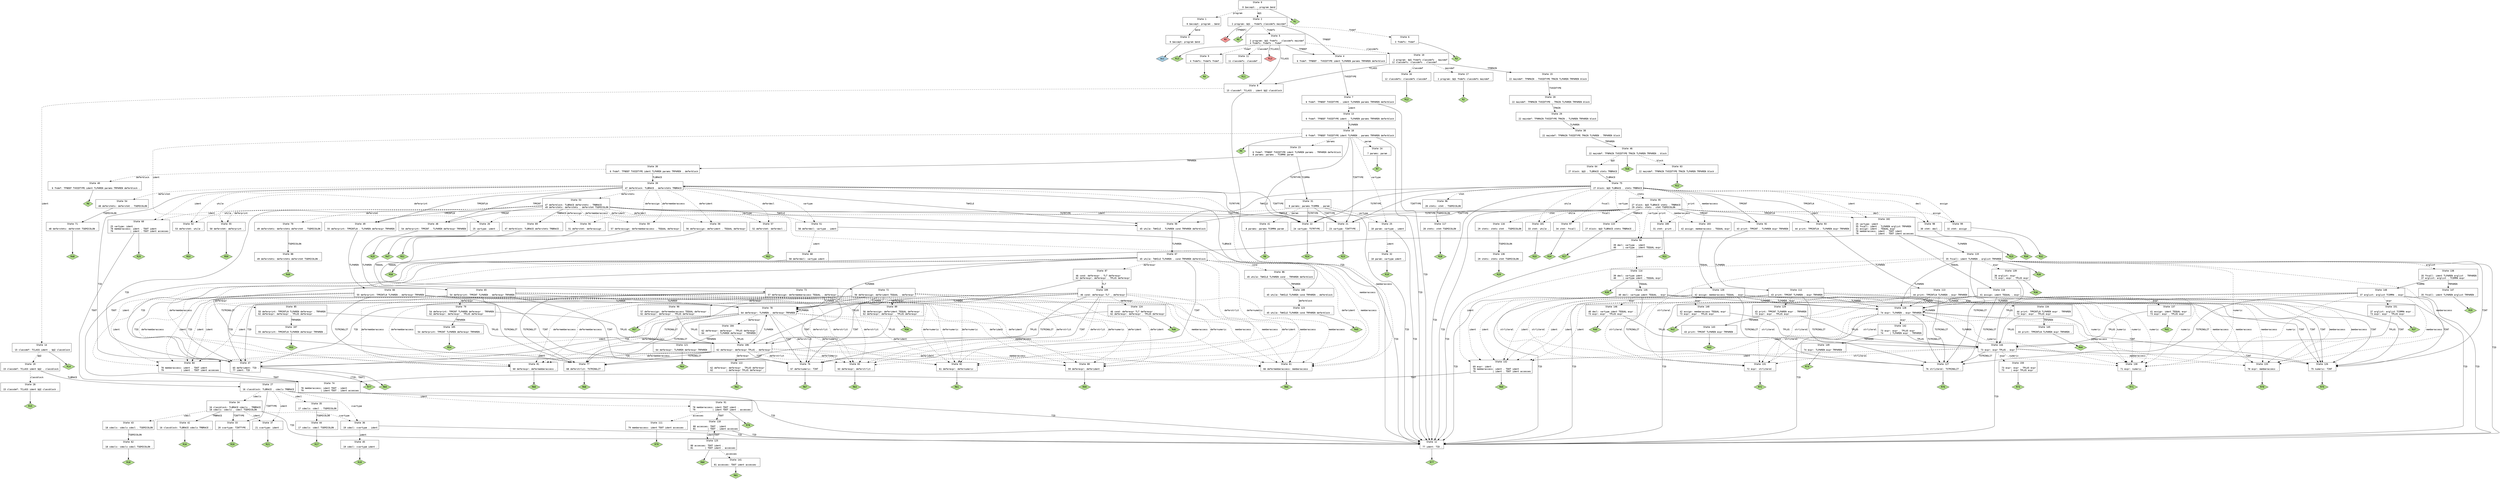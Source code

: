 // Generated by GNU Bison 3.0.2.
// Report bugs to <bug-bison@gnu.org>.
// Home page: <http://www.gnu.org/software/bison/>.

digraph "lsr_bison.y"
{
  node [fontname = courier, shape = box, colorscheme = paired6]
  edge [fontname = courier]

  0 [label="State 0\n\l  0 $accept: . program $end\l"]
  0 -> 1 [style=dashed label="program"]
  0 -> 2 [style=dashed label="$@1"]
  0 -> "0R1" [style=solid]
 "0R1" [label="R1", fillcolor=3, shape=diamond, style=filled]
  1 [label="State 1\n\l  0 $accept: program . $end\l"]
  1 -> 3 [style=solid label="$end"]
  2 [label="State 2\n\l  2 program: $@1 . fndefs classdefs maindef\l"]
  2 -> 4 [style=solid label="TFNDEF"]
  2 -> 5 [style=dashed label="fndefs"]
  2 -> 6 [style=dashed label="fndef"]
  2 -> "2R5d" [label="[TFNDEF]", style=solid]
 "2R5d" [label="R5", fillcolor=5, shape=diamond, style=filled]
  2 -> "2R5" [style=solid]
 "2R5" [label="R5", fillcolor=3, shape=diamond, style=filled]
  3 [label="State 3\n\l  0 $accept: program $end .\l"]
  3 -> "3R0" [style=solid]
 "3R0" [label="Acc", fillcolor=1, shape=diamond, style=filled]
  4 [label="State 4\n\l  6 fndef: TFNDEF . TVOIDTYPE ident TLPAREN params TRPAREN deferblock\l"]
  4 -> 7 [style=solid label="TVOIDTYPE"]
  5 [label="State 5\n\l  2 program: $@1 fndefs . classdefs maindef\l  4 fndefs: fndefs . fndef\l"]
  5 -> 4 [style=solid label="TFNDEF"]
  5 -> 8 [style=solid label="TCLASS"]
  5 -> 9 [style=dashed label="fndef"]
  5 -> 10 [style=dashed label="classdefs"]
  5 -> 11 [style=dashed label="classdef"]
  5 -> "5R13d" [label="[TCLASS]", style=solid]
 "5R13d" [label="R13", fillcolor=5, shape=diamond, style=filled]
  5 -> "5R13" [style=solid]
 "5R13" [label="R13", fillcolor=3, shape=diamond, style=filled]
  6 [label="State 6\n\l  3 fndefs: fndef .\l"]
  6 -> "6R3" [style=solid]
 "6R3" [label="R3", fillcolor=3, shape=diamond, style=filled]
  7 [label="State 7\n\l  6 fndef: TFNDEF TVOIDTYPE . ident TLPAREN params TRPAREN deferblock\l"]
  7 -> 12 [style=solid label="TID"]
  7 -> 13 [style=dashed label="ident"]
  8 [label="State 8\n\l 15 classdef: TCLASS . ident $@2 classblock\l"]
  8 -> 12 [style=solid label="TID"]
  8 -> 14 [style=dashed label="ident"]
  9 [label="State 9\n\l  4 fndefs: fndefs fndef .\l"]
  9 -> "9R4" [style=solid]
 "9R4" [label="R4", fillcolor=3, shape=diamond, style=filled]
  10 [label="State 10\n\l  2 program: $@1 fndefs classdefs . maindef\l 12 classdefs: classdefs . classdef\l"]
  10 -> 8 [style=solid label="TCLASS"]
  10 -> 15 [style=solid label="TFNMAIN"]
  10 -> 16 [style=dashed label="classdef"]
  10 -> 17 [style=dashed label="maindef"]
  11 [label="State 11\n\l 11 classdefs: classdef .\l"]
  11 -> "11R11" [style=solid]
 "11R11" [label="R11", fillcolor=3, shape=diamond, style=filled]
  12 [label="State 12\n\l 77 ident: TID .\l"]
  12 -> "12R77" [style=solid]
 "12R77" [label="R77", fillcolor=3, shape=diamond, style=filled]
  13 [label="State 13\n\l  6 fndef: TFNDEF TVOIDTYPE ident . TLPAREN params TRPAREN deferblock\l"]
  13 -> 18 [style=solid label="TLPAREN"]
  14 [label="State 14\n\l 15 classdef: TCLASS ident . $@2 classblock\l"]
  14 -> 19 [style=dashed label="$@2"]
  14 -> "14R14" [style=solid]
 "14R14" [label="R14", fillcolor=3, shape=diamond, style=filled]
  15 [label="State 15\n\l 22 maindef: TFNMAIN . TVOIDTYPE TMAIN TLPAREN TRPAREN block\l"]
  15 -> 20 [style=solid label="TVOIDTYPE"]
  16 [label="State 16\n\l 12 classdefs: classdefs classdef .\l"]
  16 -> "16R12" [style=solid]
 "16R12" [label="R12", fillcolor=3, shape=diamond, style=filled]
  17 [label="State 17\n\l  2 program: $@1 fndefs classdefs maindef .\l"]
  17 -> "17R2" [style=solid]
 "17R2" [label="R2", fillcolor=3, shape=diamond, style=filled]
  18 [label="State 18\n\l  6 fndef: TFNDEF TVOIDTYPE ident TLPAREN . params TRPAREN deferblock\l"]
  18 -> 12 [style=solid label="TID"]
  18 -> 21 [style=solid label="TINTTYPE"]
  18 -> 22 [style=solid label="TSTRTYPE"]
  18 -> 23 [style=dashed label="params"]
  18 -> 24 [style=dashed label="param"]
  18 -> 25 [style=dashed label="vartype"]
  18 -> 26 [style=dashed label="ident"]
  18 -> "18R9" [style=solid]
 "18R9" [label="R9", fillcolor=3, shape=diamond, style=filled]
  19 [label="State 19\n\l 15 classdef: TCLASS ident $@2 . classblock\l"]
  19 -> 27 [style=solid label="TLBRACE"]
  19 -> 28 [style=dashed label="classblock"]
  20 [label="State 20\n\l 22 maindef: TFNMAIN TVOIDTYPE . TMAIN TLPAREN TRPAREN block\l"]
  20 -> 29 [style=solid label="TMAIN"]
  21 [label="State 21\n\l 23 vartype: TINTTYPE .\l"]
  21 -> "21R23" [style=solid]
 "21R23" [label="R23", fillcolor=3, shape=diamond, style=filled]
  22 [label="State 22\n\l 24 vartype: TSTRTYPE .\l"]
  22 -> "22R24" [style=solid]
 "22R24" [label="R24", fillcolor=3, shape=diamond, style=filled]
  23 [label="State 23\n\l  6 fndef: TFNDEF TVOIDTYPE ident TLPAREN params . TRPAREN deferblock\l  8 params: params . TCOMMA param\l"]
  23 -> 30 [style=solid label="TRPAREN"]
  23 -> 31 [style=solid label="TCOMMA"]
  24 [label="State 24\n\l  7 params: param .\l"]
  24 -> "24R7" [style=solid]
 "24R7" [label="R7", fillcolor=3, shape=diamond, style=filled]
  25 [label="State 25\n\l 10 param: vartype . ident\l"]
  25 -> 12 [style=solid label="TID"]
  25 -> 32 [style=dashed label="ident"]
  26 [label="State 26\n\l 25 vartype: ident .\l"]
  26 -> "26R25" [style=solid]
 "26R25" [label="R25", fillcolor=3, shape=diamond, style=filled]
  27 [label="State 27\n\l 16 classblock: TLBRACE . cdecls TRBRACE\l"]
  27 -> 12 [style=solid label="TID"]
  27 -> 33 [style=solid label="TINTTYPE"]
  27 -> 34 [style=dashed label="cdecls"]
  27 -> 35 [style=dashed label="cdecl"]
  27 -> 36 [style=dashed label="cvartype"]
  27 -> 37 [style=dashed label="ident"]
  28 [label="State 28\n\l 15 classdef: TCLASS ident $@2 classblock .\l"]
  28 -> "28R15" [style=solid]
 "28R15" [label="R15", fillcolor=3, shape=diamond, style=filled]
  29 [label="State 29\n\l 22 maindef: TFNMAIN TVOIDTYPE TMAIN . TLPAREN TRPAREN block\l"]
  29 -> 38 [style=solid label="TLPAREN"]
  30 [label="State 30\n\l  6 fndef: TFNDEF TVOIDTYPE ident TLPAREN params TRPAREN . deferblock\l"]
  30 -> 39 [style=solid label="TLBRACE"]
  30 -> 40 [style=dashed label="deferblock"]
  31 [label="State 31\n\l  8 params: params TCOMMA . param\l"]
  31 -> 12 [style=solid label="TID"]
  31 -> 21 [style=solid label="TINTTYPE"]
  31 -> 22 [style=solid label="TSTRTYPE"]
  31 -> 41 [style=dashed label="param"]
  31 -> 25 [style=dashed label="vartype"]
  31 -> 26 [style=dashed label="ident"]
  32 [label="State 32\n\l 10 param: vartype ident .\l"]
  32 -> "32R10" [style=solid]
 "32R10" [label="R10", fillcolor=3, shape=diamond, style=filled]
  33 [label="State 33\n\l 20 cvartype: TINTTYPE .\l"]
  33 -> "33R20" [style=solid]
 "33R20" [label="R20", fillcolor=3, shape=diamond, style=filled]
  34 [label="State 34\n\l 16 classblock: TLBRACE cdecls . TRBRACE\l 18 cdecls: cdecls . cdecl TSEMICOLON\l"]
  34 -> 12 [style=solid label="TID"]
  34 -> 33 [style=solid label="TINTTYPE"]
  34 -> 42 [style=solid label="TRBRACE"]
  34 -> 43 [style=dashed label="cdecl"]
  34 -> 36 [style=dashed label="cvartype"]
  34 -> 37 [style=dashed label="ident"]
  35 [label="State 35\n\l 17 cdecls: cdecl . TSEMICOLON\l"]
  35 -> 44 [style=solid label="TSEMICOLON"]
  36 [label="State 36\n\l 19 cdecl: cvartype . ident\l"]
  36 -> 12 [style=solid label="TID"]
  36 -> 45 [style=dashed label="ident"]
  37 [label="State 37\n\l 21 cvartype: ident .\l"]
  37 -> "37R21" [style=solid]
 "37R21" [label="R21", fillcolor=3, shape=diamond, style=filled]
  38 [label="State 38\n\l 22 maindef: TFNMAIN TVOIDTYPE TMAIN TLPAREN . TRPAREN block\l"]
  38 -> 46 [style=solid label="TRPAREN"]
  39 [label="State 39\n\l 47 deferblock: TLBRACE . deferstmts TRBRACE\l"]
  39 -> 47 [style=solid label="TID"]
  39 -> 21 [style=solid label="TINTTYPE"]
  39 -> 22 [style=solid label="TSTRTYPE"]
  39 -> 48 [style=solid label="TPRINT"]
  39 -> 49 [style=solid label="TPRINTLN"]
  39 -> 50 [style=solid label="TWHILE"]
  39 -> 51 [style=dashed label="vartype"]
  39 -> 52 [style=dashed label="while"]
  39 -> 53 [style=dashed label="deferstmts"]
  39 -> 54 [style=dashed label="deferstmt"]
  39 -> 55 [style=dashed label="deferprint"]
  39 -> 56 [style=dashed label="deferassign"]
  39 -> 57 [style=dashed label="deferdecl"]
  39 -> 58 [style=dashed label="deferident"]
  39 -> 59 [style=dashed label="defermemberaccess"]
  39 -> 60 [style=dashed label="ident"]
  39 -> 61 [style=dashed label="memberaccess"]
  40 [label="State 40\n\l  6 fndef: TFNDEF TVOIDTYPE ident TLPAREN params TRPAREN deferblock .\l"]
  40 -> "40R6" [style=solid]
 "40R6" [label="R6", fillcolor=3, shape=diamond, style=filled]
  41 [label="State 41\n\l  8 params: params TCOMMA param .\l"]
  41 -> "41R8" [style=solid]
 "41R8" [label="R8", fillcolor=3, shape=diamond, style=filled]
  42 [label="State 42\n\l 16 classblock: TLBRACE cdecls TRBRACE .\l"]
  42 -> "42R16" [style=solid]
 "42R16" [label="R16", fillcolor=3, shape=diamond, style=filled]
  43 [label="State 43\n\l 18 cdecls: cdecls cdecl . TSEMICOLON\l"]
  43 -> 62 [style=solid label="TSEMICOLON"]
  44 [label="State 44\n\l 17 cdecls: cdecl TSEMICOLON .\l"]
  44 -> "44R17" [style=solid]
 "44R17" [label="R17", fillcolor=3, shape=diamond, style=filled]
  45 [label="State 45\n\l 19 cdecl: cvartype ident .\l"]
  45 -> "45R19" [style=solid]
 "45R19" [label="R19", fillcolor=3, shape=diamond, style=filled]
  46 [label="State 46\n\l 22 maindef: TFNMAIN TVOIDTYPE TMAIN TLPAREN TRPAREN . block\l"]
  46 -> 63 [style=dashed label="block"]
  46 -> 64 [style=dashed label="$@3"]
  46 -> "46R26" [style=solid]
 "46R26" [label="R26", fillcolor=3, shape=diamond, style=filled]
  47 [label="State 47\n\l 65 deferident: TID .\l 77 ident: TID .\l"]
  47 -> "47R65" [style=solid]
 "47R65" [label="R65", fillcolor=3, shape=diamond, style=filled]
  47 -> "47R77" [label="[TID, TDOT]", style=solid]
 "47R77" [label="R77", fillcolor=3, shape=diamond, style=filled]
  48 [label="State 48\n\l 54 deferprint: TPRINT . TLPAREN deferexpr TRPAREN\l"]
  48 -> 65 [style=solid label="TLPAREN"]
  49 [label="State 49\n\l 55 deferprint: TPRINTLN . TLPAREN deferexpr TRPAREN\l"]
  49 -> 66 [style=solid label="TLPAREN"]
  50 [label="State 50\n\l 45 while: TWHILE . TLPAREN cond TRPAREN deferblock\l"]
  50 -> 67 [style=solid label="TLPAREN"]
  51 [label="State 51\n\l 58 deferdecl: vartype . ident\l"]
  51 -> 12 [style=solid label="TID"]
  51 -> 68 [style=dashed label="ident"]
  52 [label="State 52\n\l 53 deferstmt: while .\l"]
  52 -> "52R53" [style=solid]
 "52R53" [label="R53", fillcolor=3, shape=diamond, style=filled]
  53 [label="State 53\n\l 47 deferblock: TLBRACE deferstmts . TRBRACE\l 49 deferstmts: deferstmts . deferstmt TSEMICOLON\l"]
  53 -> 47 [style=solid label="TID"]
  53 -> 21 [style=solid label="TINTTYPE"]
  53 -> 22 [style=solid label="TSTRTYPE"]
  53 -> 69 [style=solid label="TRBRACE"]
  53 -> 48 [style=solid label="TPRINT"]
  53 -> 49 [style=solid label="TPRINTLN"]
  53 -> 50 [style=solid label="TWHILE"]
  53 -> 51 [style=dashed label="vartype"]
  53 -> 52 [style=dashed label="while"]
  53 -> 70 [style=dashed label="deferstmt"]
  53 -> 55 [style=dashed label="deferprint"]
  53 -> 56 [style=dashed label="deferassign"]
  53 -> 57 [style=dashed label="deferdecl"]
  53 -> 58 [style=dashed label="deferident"]
  53 -> 59 [style=dashed label="defermemberaccess"]
  53 -> 60 [style=dashed label="ident"]
  53 -> 61 [style=dashed label="memberaccess"]
  54 [label="State 54\n\l 48 deferstmts: deferstmt . TSEMICOLON\l"]
  54 -> 71 [style=solid label="TSEMICOLON"]
  55 [label="State 55\n\l 50 deferstmt: deferprint .\l"]
  55 -> "55R50" [style=solid]
 "55R50" [label="R50", fillcolor=3, shape=diamond, style=filled]
  56 [label="State 56\n\l 51 deferstmt: deferassign .\l"]
  56 -> "56R51" [style=solid]
 "56R51" [label="R51", fillcolor=3, shape=diamond, style=filled]
  57 [label="State 57\n\l 52 deferstmt: deferdecl .\l"]
  57 -> "57R52" [style=solid]
 "57R52" [label="R52", fillcolor=3, shape=diamond, style=filled]
  58 [label="State 58\n\l 56 deferassign: deferident . TEQUAL deferexpr\l"]
  58 -> 72 [style=solid label="TEQUAL"]
  59 [label="State 59\n\l 57 deferassign: defermemberaccess . TEQUAL deferexpr\l"]
  59 -> 73 [style=solid label="TEQUAL"]
  60 [label="State 60\n\l 25 vartype: ident .\l 78 memberaccess: ident . TDOT ident\l 79             | ident . TDOT ident accesses\l"]
  60 -> 74 [style=solid label="TDOT"]
  60 -> "60R25" [style=solid]
 "60R25" [label="R25", fillcolor=3, shape=diamond, style=filled]
  61 [label="State 61\n\l 66 defermemberaccess: memberaccess .\l"]
  61 -> "61R66" [style=solid]
 "61R66" [label="R66", fillcolor=3, shape=diamond, style=filled]
  62 [label="State 62\n\l 18 cdecls: cdecls cdecl TSEMICOLON .\l"]
  62 -> "62R18" [style=solid]
 "62R18" [label="R18", fillcolor=3, shape=diamond, style=filled]
  63 [label="State 63\n\l 22 maindef: TFNMAIN TVOIDTYPE TMAIN TLPAREN TRPAREN block .\l"]
  63 -> "63R22" [style=solid]
 "63R22" [label="R22", fillcolor=3, shape=diamond, style=filled]
  64 [label="State 64\n\l 27 block: $@3 . TLBRACE stmts TRBRACE\l"]
  64 -> 75 [style=solid label="TLBRACE"]
  65 [label="State 65\n\l 54 deferprint: TPRINT TLPAREN . deferexpr TRPAREN\l"]
  65 -> 47 [style=solid label="TID"]
  65 -> 76 [style=solid label="TINT"]
  65 -> 77 [style=solid label="TSTRINGLIT"]
  65 -> 78 [style=solid label="TLPAREN"]
  65 -> 79 [style=dashed label="deferexpr"]
  65 -> 80 [style=dashed label="deferident"]
  65 -> 81 [style=dashed label="defermemberaccess"]
  65 -> 82 [style=dashed label="defernumeric"]
  65 -> 83 [style=dashed label="deferstrlit"]
  65 -> 84 [style=dashed label="ident"]
  65 -> 61 [style=dashed label="memberaccess"]
  66 [label="State 66\n\l 55 deferprint: TPRINTLN TLPAREN . deferexpr TRPAREN\l"]
  66 -> 47 [style=solid label="TID"]
  66 -> 76 [style=solid label="TINT"]
  66 -> 77 [style=solid label="TSTRINGLIT"]
  66 -> 78 [style=solid label="TLPAREN"]
  66 -> 85 [style=dashed label="deferexpr"]
  66 -> 80 [style=dashed label="deferident"]
  66 -> 81 [style=dashed label="defermemberaccess"]
  66 -> 82 [style=dashed label="defernumeric"]
  66 -> 83 [style=dashed label="deferstrlit"]
  66 -> 84 [style=dashed label="ident"]
  66 -> 61 [style=dashed label="memberaccess"]
  67 [label="State 67\n\l 45 while: TWHILE TLPAREN . cond TRPAREN deferblock\l"]
  67 -> 47 [style=solid label="TID"]
  67 -> 76 [style=solid label="TINT"]
  67 -> 77 [style=solid label="TSTRINGLIT"]
  67 -> 78 [style=solid label="TLPAREN"]
  67 -> 86 [style=dashed label="cond"]
  67 -> 87 [style=dashed label="deferexpr"]
  67 -> 80 [style=dashed label="deferident"]
  67 -> 81 [style=dashed label="defermemberaccess"]
  67 -> 82 [style=dashed label="defernumeric"]
  67 -> 83 [style=dashed label="deferstrlit"]
  67 -> 84 [style=dashed label="ident"]
  67 -> 61 [style=dashed label="memberaccess"]
  68 [label="State 68\n\l 58 deferdecl: vartype ident .\l"]
  68 -> "68R58" [style=solid]
 "68R58" [label="R58", fillcolor=3, shape=diamond, style=filled]
  69 [label="State 69\n\l 47 deferblock: TLBRACE deferstmts TRBRACE .\l"]
  69 -> "69R47" [style=solid]
 "69R47" [label="R47", fillcolor=3, shape=diamond, style=filled]
  70 [label="State 70\n\l 49 deferstmts: deferstmts deferstmt . TSEMICOLON\l"]
  70 -> 88 [style=solid label="TSEMICOLON"]
  71 [label="State 71\n\l 48 deferstmts: deferstmt TSEMICOLON .\l"]
  71 -> "71R48" [style=solid]
 "71R48" [label="R48", fillcolor=3, shape=diamond, style=filled]
  72 [label="State 72\n\l 56 deferassign: deferident TEQUAL . deferexpr\l"]
  72 -> 47 [style=solid label="TID"]
  72 -> 76 [style=solid label="TINT"]
  72 -> 77 [style=solid label="TSTRINGLIT"]
  72 -> 78 [style=solid label="TLPAREN"]
  72 -> 89 [style=dashed label="deferexpr"]
  72 -> 80 [style=dashed label="deferident"]
  72 -> 81 [style=dashed label="defermemberaccess"]
  72 -> 82 [style=dashed label="defernumeric"]
  72 -> 83 [style=dashed label="deferstrlit"]
  72 -> 84 [style=dashed label="ident"]
  72 -> 61 [style=dashed label="memberaccess"]
  73 [label="State 73\n\l 57 deferassign: defermemberaccess TEQUAL . deferexpr\l"]
  73 -> 47 [style=solid label="TID"]
  73 -> 76 [style=solid label="TINT"]
  73 -> 77 [style=solid label="TSTRINGLIT"]
  73 -> 78 [style=solid label="TLPAREN"]
  73 -> 90 [style=dashed label="deferexpr"]
  73 -> 80 [style=dashed label="deferident"]
  73 -> 81 [style=dashed label="defermemberaccess"]
  73 -> 82 [style=dashed label="defernumeric"]
  73 -> 83 [style=dashed label="deferstrlit"]
  73 -> 84 [style=dashed label="ident"]
  73 -> 61 [style=dashed label="memberaccess"]
  74 [label="State 74\n\l 78 memberaccess: ident TDOT . ident\l 79             | ident TDOT . ident accesses\l"]
  74 -> 12 [style=solid label="TID"]
  74 -> 91 [style=dashed label="ident"]
  75 [label="State 75\n\l 27 block: $@3 TLBRACE . stmts TRBRACE\l"]
  75 -> 12 [style=solid label="TID"]
  75 -> 21 [style=solid label="TINTTYPE"]
  75 -> 22 [style=solid label="TSTRTYPE"]
  75 -> 92 [style=solid label="TPRINT"]
  75 -> 93 [style=solid label="TPRINTLN"]
  75 -> 50 [style=solid label="TWHILE"]
  75 -> 94 [style=dashed label="vartype"]
  75 -> 95 [style=dashed label="stmts"]
  75 -> 96 [style=dashed label="stmt"]
  75 -> 97 [style=dashed label="fncall"]
  75 -> 98 [style=dashed label="decl"]
  75 -> 99 [style=dashed label="assign"]
  75 -> 100 [style=dashed label="print"]
  75 -> 101 [style=dashed label="while"]
  75 -> 102 [style=dashed label="ident"]
  75 -> 103 [style=dashed label="memberaccess"]
  76 [label="State 76\n\l 67 defernumeric: TINT .\l"]
  76 -> "76R67" [style=solid]
 "76R67" [label="R67", fillcolor=3, shape=diamond, style=filled]
  77 [label="State 77\n\l 68 deferstrlit: TSTRINGLIT .\l"]
  77 -> "77R68" [style=solid]
 "77R68" [label="R68", fillcolor=3, shape=diamond, style=filled]
  78 [label="State 78\n\l 64 deferexpr: TLPAREN . deferexpr TRPAREN\l"]
  78 -> 47 [style=solid label="TID"]
  78 -> 76 [style=solid label="TINT"]
  78 -> 77 [style=solid label="TSTRINGLIT"]
  78 -> 78 [style=solid label="TLPAREN"]
  78 -> 104 [style=dashed label="deferexpr"]
  78 -> 80 [style=dashed label="deferident"]
  78 -> 81 [style=dashed label="defermemberaccess"]
  78 -> 82 [style=dashed label="defernumeric"]
  78 -> 83 [style=dashed label="deferstrlit"]
  78 -> 84 [style=dashed label="ident"]
  78 -> 61 [style=dashed label="memberaccess"]
  79 [label="State 79\n\l 54 deferprint: TPRINT TLPAREN deferexpr . TRPAREN\l 62 deferexpr: deferexpr . TPLUS deferexpr\l"]
  79 -> 105 [style=solid label="TRPAREN"]
  79 -> 106 [style=solid label="TPLUS"]
  80 [label="State 80\n\l 59 deferexpr: deferident .\l"]
  80 -> "80R59" [style=solid]
 "80R59" [label="R59", fillcolor=3, shape=diamond, style=filled]
  81 [label="State 81\n\l 60 deferexpr: defermemberaccess .\l"]
  81 -> "81R60" [style=solid]
 "81R60" [label="R60", fillcolor=3, shape=diamond, style=filled]
  82 [label="State 82\n\l 61 deferexpr: defernumeric .\l"]
  82 -> "82R61" [style=solid]
 "82R61" [label="R61", fillcolor=3, shape=diamond, style=filled]
  83 [label="State 83\n\l 63 deferexpr: deferstrlit .\l"]
  83 -> "83R63" [style=solid]
 "83R63" [label="R63", fillcolor=3, shape=diamond, style=filled]
  84 [label="State 84\n\l 78 memberaccess: ident . TDOT ident\l 79             | ident . TDOT ident accesses\l"]
  84 -> 74 [style=solid label="TDOT"]
  85 [label="State 85\n\l 55 deferprint: TPRINTLN TLPAREN deferexpr . TRPAREN\l 62 deferexpr: deferexpr . TPLUS deferexpr\l"]
  85 -> 107 [style=solid label="TRPAREN"]
  85 -> 106 [style=solid label="TPLUS"]
  86 [label="State 86\n\l 45 while: TWHILE TLPAREN cond . TRPAREN deferblock\l"]
  86 -> 108 [style=solid label="TRPAREN"]
  87 [label="State 87\n\l 46 cond: deferexpr . TLT deferexpr\l 62 deferexpr: deferexpr . TPLUS deferexpr\l"]
  87 -> 106 [style=solid label="TPLUS"]
  87 -> 109 [style=solid label="TLT"]
  88 [label="State 88\n\l 49 deferstmts: deferstmts deferstmt TSEMICOLON .\l"]
  88 -> "88R49" [style=solid]
 "88R49" [label="R49", fillcolor=3, shape=diamond, style=filled]
  89 [label="State 89\n\l 56 deferassign: deferident TEQUAL deferexpr .\l 62 deferexpr: deferexpr . TPLUS deferexpr\l"]
  89 -> 106 [style=solid label="TPLUS"]
  89 -> "89R56" [style=solid]
 "89R56" [label="R56", fillcolor=3, shape=diamond, style=filled]
  90 [label="State 90\n\l 57 deferassign: defermemberaccess TEQUAL deferexpr .\l 62 deferexpr: deferexpr . TPLUS deferexpr\l"]
  90 -> 106 [style=solid label="TPLUS"]
  90 -> "90R57" [style=solid]
 "90R57" [label="R57", fillcolor=3, shape=diamond, style=filled]
  91 [label="State 91\n\l 78 memberaccess: ident TDOT ident .\l 79             | ident TDOT ident . accesses\l"]
  91 -> 110 [style=solid label="TDOT"]
  91 -> 111 [style=dashed label="accesses"]
  91 -> "91R78" [style=solid]
 "91R78" [label="R78", fillcolor=3, shape=diamond, style=filled]
  92 [label="State 92\n\l 43 print: TPRINT . TLPAREN expr TRPAREN\l"]
  92 -> 112 [style=solid label="TLPAREN"]
  93 [label="State 93\n\l 44 print: TPRINTLN . TLPAREN expr TRPAREN\l"]
  93 -> 113 [style=solid label="TLPAREN"]
  94 [label="State 94\n\l 39 decl: vartype . ident\l 40     | vartype . ident TEQUAL expr\l"]
  94 -> 12 [style=solid label="TID"]
  94 -> 114 [style=dashed label="ident"]
  95 [label="State 95\n\l 27 block: $@3 TLBRACE stmts . TRBRACE\l 29 stmts: stmts . stmt TSEMICOLON\l"]
  95 -> 12 [style=solid label="TID"]
  95 -> 21 [style=solid label="TINTTYPE"]
  95 -> 22 [style=solid label="TSTRTYPE"]
  95 -> 115 [style=solid label="TRBRACE"]
  95 -> 92 [style=solid label="TPRINT"]
  95 -> 93 [style=solid label="TPRINTLN"]
  95 -> 50 [style=solid label="TWHILE"]
  95 -> 94 [style=dashed label="vartype"]
  95 -> 116 [style=dashed label="stmt"]
  95 -> 97 [style=dashed label="fncall"]
  95 -> 98 [style=dashed label="decl"]
  95 -> 99 [style=dashed label="assign"]
  95 -> 100 [style=dashed label="print"]
  95 -> 101 [style=dashed label="while"]
  95 -> 102 [style=dashed label="ident"]
  95 -> 103 [style=dashed label="memberaccess"]
  96 [label="State 96\n\l 28 stmts: stmt . TSEMICOLON\l"]
  96 -> 117 [style=solid label="TSEMICOLON"]
  97 [label="State 97\n\l 34 stmt: fncall .\l"]
  97 -> "97R34" [style=solid]
 "97R34" [label="R34", fillcolor=3, shape=diamond, style=filled]
  98 [label="State 98\n\l 30 stmt: decl .\l"]
  98 -> "98R30" [style=solid]
 "98R30" [label="R30", fillcolor=3, shape=diamond, style=filled]
  99 [label="State 99\n\l 32 stmt: assign .\l"]
  99 -> "99R32" [style=solid]
 "99R32" [label="R32", fillcolor=3, shape=diamond, style=filled]
  100 [label="State 100\n\l 31 stmt: print .\l"]
  100 -> "100R31" [style=solid]
 "100R31" [label="R31", fillcolor=3, shape=diamond, style=filled]
  101 [label="State 101\n\l 33 stmt: while .\l"]
  101 -> "101R33" [style=solid]
 "101R33" [label="R33", fillcolor=3, shape=diamond, style=filled]
  102 [label="State 102\n\l 25 vartype: ident .\l 35 fncall: ident . TLPAREN arglist TRPAREN\l 41 assign: ident . TEQUAL expr\l 78 memberaccess: ident . TDOT ident\l 79             | ident . TDOT ident accesses\l"]
  102 -> 118 [style=solid label="TEQUAL"]
  102 -> 119 [style=solid label="TLPAREN"]
  102 -> 74 [style=solid label="TDOT"]
  102 -> "102R25" [style=solid]
 "102R25" [label="R25", fillcolor=3, shape=diamond, style=filled]
  103 [label="State 103\n\l 42 assign: memberaccess . TEQUAL expr\l"]
  103 -> 120 [style=solid label="TEQUAL"]
  104 [label="State 104\n\l 62 deferexpr: deferexpr . TPLUS deferexpr\l 64          | TLPAREN deferexpr . TRPAREN\l"]
  104 -> 121 [style=solid label="TRPAREN"]
  104 -> 106 [style=solid label="TPLUS"]
  105 [label="State 105\n\l 54 deferprint: TPRINT TLPAREN deferexpr TRPAREN .\l"]
  105 -> "105R54" [style=solid]
 "105R54" [label="R54", fillcolor=3, shape=diamond, style=filled]
  106 [label="State 106\n\l 62 deferexpr: deferexpr TPLUS . deferexpr\l"]
  106 -> 47 [style=solid label="TID"]
  106 -> 76 [style=solid label="TINT"]
  106 -> 77 [style=solid label="TSTRINGLIT"]
  106 -> 78 [style=solid label="TLPAREN"]
  106 -> 122 [style=dashed label="deferexpr"]
  106 -> 80 [style=dashed label="deferident"]
  106 -> 81 [style=dashed label="defermemberaccess"]
  106 -> 82 [style=dashed label="defernumeric"]
  106 -> 83 [style=dashed label="deferstrlit"]
  106 -> 84 [style=dashed label="ident"]
  106 -> 61 [style=dashed label="memberaccess"]
  107 [label="State 107\n\l 55 deferprint: TPRINTLN TLPAREN deferexpr TRPAREN .\l"]
  107 -> "107R55" [style=solid]
 "107R55" [label="R55", fillcolor=3, shape=diamond, style=filled]
  108 [label="State 108\n\l 45 while: TWHILE TLPAREN cond TRPAREN . deferblock\l"]
  108 -> 39 [style=solid label="TLBRACE"]
  108 -> 123 [style=dashed label="deferblock"]
  109 [label="State 109\n\l 46 cond: deferexpr TLT . deferexpr\l"]
  109 -> 47 [style=solid label="TID"]
  109 -> 76 [style=solid label="TINT"]
  109 -> 77 [style=solid label="TSTRINGLIT"]
  109 -> 78 [style=solid label="TLPAREN"]
  109 -> 124 [style=dashed label="deferexpr"]
  109 -> 80 [style=dashed label="deferident"]
  109 -> 81 [style=dashed label="defermemberaccess"]
  109 -> 82 [style=dashed label="defernumeric"]
  109 -> 83 [style=dashed label="deferstrlit"]
  109 -> 84 [style=dashed label="ident"]
  109 -> 61 [style=dashed label="memberaccess"]
  110 [label="State 110\n\l 80 accesses: TDOT . ident\l 81         | TDOT . ident accesses\l"]
  110 -> 12 [style=solid label="TID"]
  110 -> 125 [style=dashed label="ident"]
  111 [label="State 111\n\l 79 memberaccess: ident TDOT ident accesses .\l"]
  111 -> "111R79" [style=solid]
 "111R79" [label="R79", fillcolor=3, shape=diamond, style=filled]
  112 [label="State 112\n\l 43 print: TPRINT TLPAREN . expr TRPAREN\l"]
  112 -> 12 [style=solid label="TID"]
  112 -> 126 [style=solid label="TINT"]
  112 -> 127 [style=solid label="TSTRINGLIT"]
  112 -> 128 [style=solid label="TLPAREN"]
  112 -> 129 [style=dashed label="expr"]
  112 -> 130 [style=dashed label="numeric"]
  112 -> 131 [style=dashed label="strliteral"]
  112 -> 132 [style=dashed label="ident"]
  112 -> 133 [style=dashed label="memberaccess"]
  113 [label="State 113\n\l 44 print: TPRINTLN TLPAREN . expr TRPAREN\l"]
  113 -> 12 [style=solid label="TID"]
  113 -> 126 [style=solid label="TINT"]
  113 -> 127 [style=solid label="TSTRINGLIT"]
  113 -> 128 [style=solid label="TLPAREN"]
  113 -> 134 [style=dashed label="expr"]
  113 -> 130 [style=dashed label="numeric"]
  113 -> 131 [style=dashed label="strliteral"]
  113 -> 132 [style=dashed label="ident"]
  113 -> 133 [style=dashed label="memberaccess"]
  114 [label="State 114\n\l 39 decl: vartype ident .\l 40     | vartype ident . TEQUAL expr\l"]
  114 -> 135 [style=solid label="TEQUAL"]
  114 -> "114R39" [style=solid]
 "114R39" [label="R39", fillcolor=3, shape=diamond, style=filled]
  115 [label="State 115\n\l 27 block: $@3 TLBRACE stmts TRBRACE .\l"]
  115 -> "115R27" [style=solid]
 "115R27" [label="R27", fillcolor=3, shape=diamond, style=filled]
  116 [label="State 116\n\l 29 stmts: stmts stmt . TSEMICOLON\l"]
  116 -> 136 [style=solid label="TSEMICOLON"]
  117 [label="State 117\n\l 28 stmts: stmt TSEMICOLON .\l"]
  117 -> "117R28" [style=solid]
 "117R28" [label="R28", fillcolor=3, shape=diamond, style=filled]
  118 [label="State 118\n\l 41 assign: ident TEQUAL . expr\l"]
  118 -> 12 [style=solid label="TID"]
  118 -> 126 [style=solid label="TINT"]
  118 -> 127 [style=solid label="TSTRINGLIT"]
  118 -> 128 [style=solid label="TLPAREN"]
  118 -> 137 [style=dashed label="expr"]
  118 -> 130 [style=dashed label="numeric"]
  118 -> 131 [style=dashed label="strliteral"]
  118 -> 132 [style=dashed label="ident"]
  118 -> 133 [style=dashed label="memberaccess"]
  119 [label="State 119\n\l 35 fncall: ident TLPAREN . arglist TRPAREN\l"]
  119 -> 12 [style=solid label="TID"]
  119 -> 126 [style=solid label="TINT"]
  119 -> 127 [style=solid label="TSTRINGLIT"]
  119 -> 128 [style=solid label="TLPAREN"]
  119 -> 138 [style=dashed label="arglist"]
  119 -> 139 [style=dashed label="expr"]
  119 -> 130 [style=dashed label="numeric"]
  119 -> 131 [style=dashed label="strliteral"]
  119 -> 132 [style=dashed label="ident"]
  119 -> 133 [style=dashed label="memberaccess"]
  119 -> "119R38" [style=solid]
 "119R38" [label="R38", fillcolor=3, shape=diamond, style=filled]
  120 [label="State 120\n\l 42 assign: memberaccess TEQUAL . expr\l"]
  120 -> 12 [style=solid label="TID"]
  120 -> 126 [style=solid label="TINT"]
  120 -> 127 [style=solid label="TSTRINGLIT"]
  120 -> 128 [style=solid label="TLPAREN"]
  120 -> 140 [style=dashed label="expr"]
  120 -> 130 [style=dashed label="numeric"]
  120 -> 131 [style=dashed label="strliteral"]
  120 -> 132 [style=dashed label="ident"]
  120 -> 133 [style=dashed label="memberaccess"]
  121 [label="State 121\n\l 64 deferexpr: TLPAREN deferexpr TRPAREN .\l"]
  121 -> "121R64" [style=solid]
 "121R64" [label="R64", fillcolor=3, shape=diamond, style=filled]
  122 [label="State 122\n\l 62 deferexpr: deferexpr . TPLUS deferexpr\l 62          | deferexpr TPLUS deferexpr .\l"]
  122 -> "122R62" [style=solid]
 "122R62" [label="R62", fillcolor=3, shape=diamond, style=filled]
  123 [label="State 123\n\l 45 while: TWHILE TLPAREN cond TRPAREN deferblock .\l"]
  123 -> "123R45" [style=solid]
 "123R45" [label="R45", fillcolor=3, shape=diamond, style=filled]
  124 [label="State 124\n\l 46 cond: deferexpr TLT deferexpr .\l 62 deferexpr: deferexpr . TPLUS deferexpr\l"]
  124 -> 106 [style=solid label="TPLUS"]
  124 -> "124R46" [style=solid]
 "124R46" [label="R46", fillcolor=3, shape=diamond, style=filled]
  125 [label="State 125\n\l 80 accesses: TDOT ident .\l 81         | TDOT ident . accesses\l"]
  125 -> 110 [style=solid label="TDOT"]
  125 -> 141 [style=dashed label="accesses"]
  125 -> "125R80" [style=solid]
 "125R80" [label="R80", fillcolor=3, shape=diamond, style=filled]
  126 [label="State 126\n\l 75 numeric: TINT .\l"]
  126 -> "126R75" [style=solid]
 "126R75" [label="R75", fillcolor=3, shape=diamond, style=filled]
  127 [label="State 127\n\l 76 strliteral: TSTRINGLIT .\l"]
  127 -> "127R76" [style=solid]
 "127R76" [label="R76", fillcolor=3, shape=diamond, style=filled]
  128 [label="State 128\n\l 74 expr: TLPAREN . expr TRPAREN\l"]
  128 -> 12 [style=solid label="TID"]
  128 -> 126 [style=solid label="TINT"]
  128 -> 127 [style=solid label="TSTRINGLIT"]
  128 -> 128 [style=solid label="TLPAREN"]
  128 -> 142 [style=dashed label="expr"]
  128 -> 130 [style=dashed label="numeric"]
  128 -> 131 [style=dashed label="strliteral"]
  128 -> 132 [style=dashed label="ident"]
  128 -> 133 [style=dashed label="memberaccess"]
  129 [label="State 129\n\l 43 print: TPRINT TLPAREN expr . TRPAREN\l 73 expr: expr . TPLUS expr\l"]
  129 -> 143 [style=solid label="TRPAREN"]
  129 -> 144 [style=solid label="TPLUS"]
  130 [label="State 130\n\l 71 expr: numeric .\l"]
  130 -> "130R71" [style=solid]
 "130R71" [label="R71", fillcolor=3, shape=diamond, style=filled]
  131 [label="State 131\n\l 72 expr: strliteral .\l"]
  131 -> "131R72" [style=solid]
 "131R72" [label="R72", fillcolor=3, shape=diamond, style=filled]
  132 [label="State 132\n\l 69 expr: ident .\l 78 memberaccess: ident . TDOT ident\l 79             | ident . TDOT ident accesses\l"]
  132 -> 74 [style=solid label="TDOT"]
  132 -> "132R69" [style=solid]
 "132R69" [label="R69", fillcolor=3, shape=diamond, style=filled]
  133 [label="State 133\n\l 70 expr: memberaccess .\l"]
  133 -> "133R70" [style=solid]
 "133R70" [label="R70", fillcolor=3, shape=diamond, style=filled]
  134 [label="State 134\n\l 44 print: TPRINTLN TLPAREN expr . TRPAREN\l 73 expr: expr . TPLUS expr\l"]
  134 -> 145 [style=solid label="TRPAREN"]
  134 -> 144 [style=solid label="TPLUS"]
  135 [label="State 135\n\l 40 decl: vartype ident TEQUAL . expr\l"]
  135 -> 12 [style=solid label="TID"]
  135 -> 126 [style=solid label="TINT"]
  135 -> 127 [style=solid label="TSTRINGLIT"]
  135 -> 128 [style=solid label="TLPAREN"]
  135 -> 146 [style=dashed label="expr"]
  135 -> 130 [style=dashed label="numeric"]
  135 -> 131 [style=dashed label="strliteral"]
  135 -> 132 [style=dashed label="ident"]
  135 -> 133 [style=dashed label="memberaccess"]
  136 [label="State 136\n\l 29 stmts: stmts stmt TSEMICOLON .\l"]
  136 -> "136R29" [style=solid]
 "136R29" [label="R29", fillcolor=3, shape=diamond, style=filled]
  137 [label="State 137\n\l 41 assign: ident TEQUAL expr .\l 73 expr: expr . TPLUS expr\l"]
  137 -> 144 [style=solid label="TPLUS"]
  137 -> "137R41" [style=solid]
 "137R41" [label="R41", fillcolor=3, shape=diamond, style=filled]
  138 [label="State 138\n\l 35 fncall: ident TLPAREN arglist . TRPAREN\l 37 arglist: arglist . TCOMMA expr\l"]
  138 -> 147 [style=solid label="TRPAREN"]
  138 -> 148 [style=solid label="TCOMMA"]
  139 [label="State 139\n\l 36 arglist: expr .\l 73 expr: expr . TPLUS expr\l"]
  139 -> 144 [style=solid label="TPLUS"]
  139 -> "139R36" [style=solid]
 "139R36" [label="R36", fillcolor=3, shape=diamond, style=filled]
  140 [label="State 140\n\l 42 assign: memberaccess TEQUAL expr .\l 73 expr: expr . TPLUS expr\l"]
  140 -> 144 [style=solid label="TPLUS"]
  140 -> "140R42" [style=solid]
 "140R42" [label="R42", fillcolor=3, shape=diamond, style=filled]
  141 [label="State 141\n\l 81 accesses: TDOT ident accesses .\l"]
  141 -> "141R81" [style=solid]
 "141R81" [label="R81", fillcolor=3, shape=diamond, style=filled]
  142 [label="State 142\n\l 73 expr: expr . TPLUS expr\l 74     | TLPAREN expr . TRPAREN\l"]
  142 -> 149 [style=solid label="TRPAREN"]
  142 -> 144 [style=solid label="TPLUS"]
  143 [label="State 143\n\l 43 print: TPRINT TLPAREN expr TRPAREN .\l"]
  143 -> "143R43" [style=solid]
 "143R43" [label="R43", fillcolor=3, shape=diamond, style=filled]
  144 [label="State 144\n\l 73 expr: expr TPLUS . expr\l"]
  144 -> 12 [style=solid label="TID"]
  144 -> 126 [style=solid label="TINT"]
  144 -> 127 [style=solid label="TSTRINGLIT"]
  144 -> 128 [style=solid label="TLPAREN"]
  144 -> 150 [style=dashed label="expr"]
  144 -> 130 [style=dashed label="numeric"]
  144 -> 131 [style=dashed label="strliteral"]
  144 -> 132 [style=dashed label="ident"]
  144 -> 133 [style=dashed label="memberaccess"]
  145 [label="State 145\n\l 44 print: TPRINTLN TLPAREN expr TRPAREN .\l"]
  145 -> "145R44" [style=solid]
 "145R44" [label="R44", fillcolor=3, shape=diamond, style=filled]
  146 [label="State 146\n\l 40 decl: vartype ident TEQUAL expr .\l 73 expr: expr . TPLUS expr\l"]
  146 -> 144 [style=solid label="TPLUS"]
  146 -> "146R40" [style=solid]
 "146R40" [label="R40", fillcolor=3, shape=diamond, style=filled]
  147 [label="State 147\n\l 35 fncall: ident TLPAREN arglist TRPAREN .\l"]
  147 -> "147R35" [style=solid]
 "147R35" [label="R35", fillcolor=3, shape=diamond, style=filled]
  148 [label="State 148\n\l 37 arglist: arglist TCOMMA . expr\l"]
  148 -> 12 [style=solid label="TID"]
  148 -> 126 [style=solid label="TINT"]
  148 -> 127 [style=solid label="TSTRINGLIT"]
  148 -> 128 [style=solid label="TLPAREN"]
  148 -> 151 [style=dashed label="expr"]
  148 -> 130 [style=dashed label="numeric"]
  148 -> 131 [style=dashed label="strliteral"]
  148 -> 132 [style=dashed label="ident"]
  148 -> 133 [style=dashed label="memberaccess"]
  149 [label="State 149\n\l 74 expr: TLPAREN expr TRPAREN .\l"]
  149 -> "149R74" [style=solid]
 "149R74" [label="R74", fillcolor=3, shape=diamond, style=filled]
  150 [label="State 150\n\l 73 expr: expr . TPLUS expr\l 73     | expr TPLUS expr .\l"]
  150 -> "150R73" [style=solid]
 "150R73" [label="R73", fillcolor=3, shape=diamond, style=filled]
  151 [label="State 151\n\l 37 arglist: arglist TCOMMA expr .\l 73 expr: expr . TPLUS expr\l"]
  151 -> 144 [style=solid label="TPLUS"]
  151 -> "151R37" [style=solid]
 "151R37" [label="R37", fillcolor=3, shape=diamond, style=filled]
}
